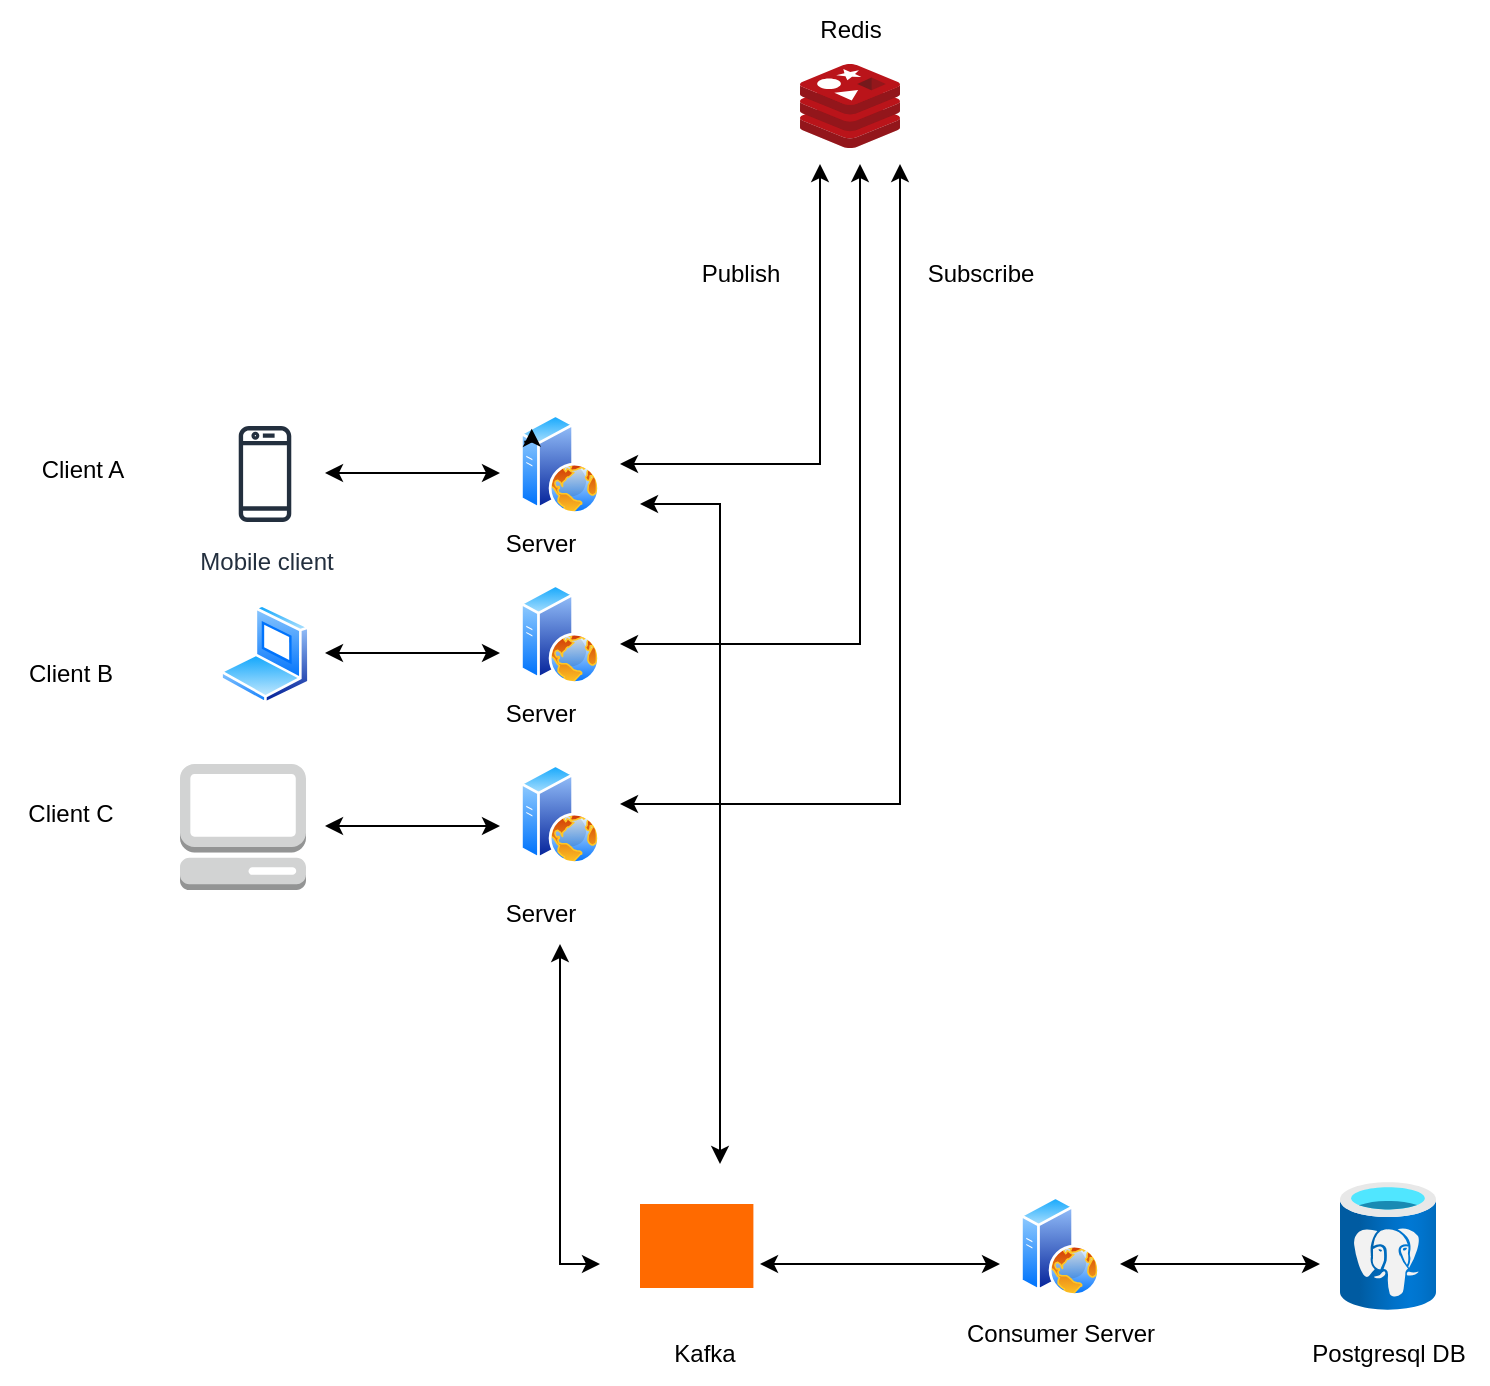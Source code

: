 <mxfile version="26.0.8">
  <diagram name="Page-1" id="YxxaOO76EsQFhn2fxwKj">
    <mxGraphModel dx="1376" dy="790" grid="1" gridSize="10" guides="1" tooltips="1" connect="1" arrows="1" fold="1" page="1" pageScale="1" pageWidth="850" pageHeight="1100" math="0" shadow="0">
      <root>
        <mxCell id="0" />
        <mxCell id="1" parent="0" />
        <mxCell id="2kJRxK8k7VLQBlLropPZ-1" value="" style="image;aspect=fixed;perimeter=ellipsePerimeter;html=1;align=center;shadow=0;dashed=0;spacingTop=3;image=img/lib/active_directory/web_server.svg;" vertex="1" parent="1">
          <mxGeometry x="270" y="225" width="40" height="50" as="geometry" />
        </mxCell>
        <mxCell id="2kJRxK8k7VLQBlLropPZ-2" value="" style="image;aspect=fixed;perimeter=ellipsePerimeter;html=1;align=center;shadow=0;dashed=0;spacingTop=3;image=img/lib/active_directory/web_server.svg;" vertex="1" parent="1">
          <mxGeometry x="270" y="310" width="40" height="50" as="geometry" />
        </mxCell>
        <mxCell id="2kJRxK8k7VLQBlLropPZ-3" value="" style="image;aspect=fixed;perimeter=ellipsePerimeter;html=1;align=center;shadow=0;dashed=0;spacingTop=3;image=img/lib/active_directory/web_server.svg;" vertex="1" parent="1">
          <mxGeometry x="270" y="400" width="40" height="50" as="geometry" />
        </mxCell>
        <mxCell id="2kJRxK8k7VLQBlLropPZ-4" value="Mobile client" style="sketch=0;outlineConnect=0;fontColor=#232F3E;gradientColor=none;strokeColor=#232F3E;fillColor=#ffffff;dashed=0;verticalLabelPosition=bottom;verticalAlign=top;align=center;html=1;fontSize=12;fontStyle=0;aspect=fixed;shape=mxgraph.aws4.resourceIcon;resIcon=mxgraph.aws4.mobile_client;" vertex="1" parent="1">
          <mxGeometry x="112.5" y="225" width="60" height="60" as="geometry" />
        </mxCell>
        <mxCell id="2kJRxK8k7VLQBlLropPZ-5" value="" style="image;aspect=fixed;perimeter=ellipsePerimeter;html=1;align=center;shadow=0;dashed=0;spacingTop=3;image=img/lib/active_directory/laptop_client.svg;" vertex="1" parent="1">
          <mxGeometry x="120" y="320" width="45" height="50" as="geometry" />
        </mxCell>
        <mxCell id="2kJRxK8k7VLQBlLropPZ-6" value="" style="outlineConnect=0;dashed=0;verticalLabelPosition=bottom;verticalAlign=top;align=center;html=1;shape=mxgraph.aws3.management_console;fillColor=#D2D3D3;gradientColor=none;" vertex="1" parent="1">
          <mxGeometry x="100" y="400" width="63" height="63" as="geometry" />
        </mxCell>
        <mxCell id="2kJRxK8k7VLQBlLropPZ-7" value="" style="endArrow=classic;startArrow=classic;html=1;rounded=0;" edge="1" parent="1">
          <mxGeometry width="50" height="50" relative="1" as="geometry">
            <mxPoint x="172.5" y="344.5" as="sourcePoint" />
            <mxPoint x="260" y="344.5" as="targetPoint" />
          </mxGeometry>
        </mxCell>
        <mxCell id="2kJRxK8k7VLQBlLropPZ-8" style="edgeStyle=orthogonalEdgeStyle;rounded=0;orthogonalLoop=1;jettySize=auto;html=1;exitX=0;exitY=0.25;exitDx=0;exitDy=0;entryX=0;entryY=0;entryDx=0;entryDy=0;" edge="1" parent="1" source="2kJRxK8k7VLQBlLropPZ-1" target="2kJRxK8k7VLQBlLropPZ-1">
          <mxGeometry relative="1" as="geometry" />
        </mxCell>
        <mxCell id="2kJRxK8k7VLQBlLropPZ-9" value="" style="endArrow=classic;startArrow=classic;html=1;rounded=0;" edge="1" parent="1">
          <mxGeometry width="50" height="50" relative="1" as="geometry">
            <mxPoint x="172.5" y="254.5" as="sourcePoint" />
            <mxPoint x="260" y="254.5" as="targetPoint" />
          </mxGeometry>
        </mxCell>
        <mxCell id="2kJRxK8k7VLQBlLropPZ-10" value="" style="endArrow=classic;startArrow=classic;html=1;rounded=0;" edge="1" parent="1">
          <mxGeometry width="50" height="50" relative="1" as="geometry">
            <mxPoint x="172.5" y="431" as="sourcePoint" />
            <mxPoint x="260" y="431" as="targetPoint" />
          </mxGeometry>
        </mxCell>
        <mxCell id="2kJRxK8k7VLQBlLropPZ-11" value="" style="image;sketch=0;aspect=fixed;html=1;points=[];align=center;fontSize=12;image=img/lib/mscae/Cache_Redis_Product.svg;" vertex="1" parent="1">
          <mxGeometry x="410" y="50" width="50" height="42" as="geometry" />
        </mxCell>
        <mxCell id="2kJRxK8k7VLQBlLropPZ-13" value="" style="endArrow=classic;startArrow=classic;html=1;rounded=0;" edge="1" parent="1">
          <mxGeometry width="50" height="50" relative="1" as="geometry">
            <mxPoint x="320" y="250" as="sourcePoint" />
            <mxPoint x="420" y="100" as="targetPoint" />
            <Array as="points">
              <mxPoint x="420" y="250" />
            </Array>
          </mxGeometry>
        </mxCell>
        <mxCell id="2kJRxK8k7VLQBlLropPZ-14" value="" style="endArrow=classic;startArrow=classic;html=1;rounded=0;" edge="1" parent="1">
          <mxGeometry width="50" height="50" relative="1" as="geometry">
            <mxPoint x="320" y="340" as="sourcePoint" />
            <mxPoint x="440" y="100" as="targetPoint" />
            <Array as="points">
              <mxPoint x="440" y="340" />
            </Array>
          </mxGeometry>
        </mxCell>
        <mxCell id="2kJRxK8k7VLQBlLropPZ-15" value="" style="endArrow=classic;startArrow=classic;html=1;rounded=0;" edge="1" parent="1">
          <mxGeometry width="50" height="50" relative="1" as="geometry">
            <mxPoint x="320" y="420" as="sourcePoint" />
            <mxPoint x="460" y="100" as="targetPoint" />
            <Array as="points">
              <mxPoint x="460" y="420" />
            </Array>
          </mxGeometry>
        </mxCell>
        <mxCell id="2kJRxK8k7VLQBlLropPZ-16" value="" style="points=[];aspect=fixed;html=1;align=center;shadow=0;dashed=0;fillColor=#FF6A00;strokeColor=none;shape=mxgraph.alibaba_cloud.kafka;" vertex="1" parent="1">
          <mxGeometry x="330" y="620" width="56.7" height="42" as="geometry" />
        </mxCell>
        <mxCell id="2kJRxK8k7VLQBlLropPZ-17" value="&lt;div&gt;Kafka&lt;/div&gt;" style="text;html=1;align=center;verticalAlign=middle;resizable=0;points=[];autosize=1;strokeColor=none;fillColor=none;" vertex="1" parent="1">
          <mxGeometry x="336.7" y="680" width="50" height="30" as="geometry" />
        </mxCell>
        <mxCell id="2kJRxK8k7VLQBlLropPZ-18" value="" style="endArrow=classic;startArrow=classic;html=1;rounded=0;" edge="1" parent="1">
          <mxGeometry width="50" height="50" relative="1" as="geometry">
            <mxPoint x="370" y="600" as="sourcePoint" />
            <mxPoint x="330" y="270" as="targetPoint" />
            <Array as="points">
              <mxPoint x="370" y="270" />
            </Array>
          </mxGeometry>
        </mxCell>
        <mxCell id="2kJRxK8k7VLQBlLropPZ-20" value="" style="endArrow=classic;startArrow=classic;html=1;rounded=0;" edge="1" parent="1">
          <mxGeometry width="50" height="50" relative="1" as="geometry">
            <mxPoint x="310" y="650" as="sourcePoint" />
            <mxPoint x="290" y="490" as="targetPoint" />
            <Array as="points">
              <mxPoint x="290" y="650" />
            </Array>
          </mxGeometry>
        </mxCell>
        <mxCell id="2kJRxK8k7VLQBlLropPZ-21" value="" style="image;aspect=fixed;perimeter=ellipsePerimeter;html=1;align=center;shadow=0;dashed=0;spacingTop=3;image=img/lib/active_directory/web_server.svg;" vertex="1" parent="1">
          <mxGeometry x="520" y="616" width="40" height="50" as="geometry" />
        </mxCell>
        <mxCell id="2kJRxK8k7VLQBlLropPZ-22" value="&lt;div&gt;Consumer Server&lt;/div&gt;" style="text;html=1;align=center;verticalAlign=middle;resizable=0;points=[];autosize=1;strokeColor=none;fillColor=none;" vertex="1" parent="1">
          <mxGeometry x="480" y="670" width="120" height="30" as="geometry" />
        </mxCell>
        <mxCell id="2kJRxK8k7VLQBlLropPZ-23" value="" style="endArrow=classic;startArrow=classic;html=1;rounded=0;" edge="1" parent="1">
          <mxGeometry width="50" height="50" relative="1" as="geometry">
            <mxPoint x="390" y="650" as="sourcePoint" />
            <mxPoint x="510" y="650" as="targetPoint" />
          </mxGeometry>
        </mxCell>
        <mxCell id="2kJRxK8k7VLQBlLropPZ-24" value="" style="image;aspect=fixed;html=1;points=[];align=center;fontSize=12;image=img/lib/azure2/databases/Azure_Database_PostgreSQL_Server.svg;" vertex="1" parent="1">
          <mxGeometry x="680" y="609" width="48" height="64" as="geometry" />
        </mxCell>
        <mxCell id="2kJRxK8k7VLQBlLropPZ-27" value="" style="endArrow=classic;startArrow=classic;html=1;rounded=0;" edge="1" parent="1">
          <mxGeometry width="50" height="50" relative="1" as="geometry">
            <mxPoint x="570" y="650" as="sourcePoint" />
            <mxPoint x="670" y="650" as="targetPoint" />
          </mxGeometry>
        </mxCell>
        <mxCell id="2kJRxK8k7VLQBlLropPZ-30" value="Client A" style="text;html=1;align=center;verticalAlign=middle;resizable=0;points=[];autosize=1;strokeColor=none;fillColor=none;" vertex="1" parent="1">
          <mxGeometry x="16" y="238" width="70" height="30" as="geometry" />
        </mxCell>
        <mxCell id="2kJRxK8k7VLQBlLropPZ-31" value="&lt;div&gt;Client C&lt;/div&gt;" style="text;html=1;align=center;verticalAlign=middle;resizable=0;points=[];autosize=1;strokeColor=none;fillColor=none;" vertex="1" parent="1">
          <mxGeometry x="10" y="410" width="70" height="30" as="geometry" />
        </mxCell>
        <mxCell id="2kJRxK8k7VLQBlLropPZ-32" value="&lt;div&gt;Client B&lt;/div&gt;" style="text;html=1;align=center;verticalAlign=middle;resizable=0;points=[];autosize=1;strokeColor=none;fillColor=none;" vertex="1" parent="1">
          <mxGeometry x="10" y="340" width="70" height="30" as="geometry" />
        </mxCell>
        <mxCell id="2kJRxK8k7VLQBlLropPZ-33" value="&lt;div&gt;Postgresql DB&lt;/div&gt;" style="text;html=1;align=center;verticalAlign=middle;resizable=0;points=[];autosize=1;strokeColor=none;fillColor=none;" vertex="1" parent="1">
          <mxGeometry x="654" y="680" width="100" height="30" as="geometry" />
        </mxCell>
        <mxCell id="2kJRxK8k7VLQBlLropPZ-34" value="Server" style="text;html=1;align=center;verticalAlign=middle;resizable=0;points=[];autosize=1;strokeColor=none;fillColor=none;" vertex="1" parent="1">
          <mxGeometry x="250" y="275" width="60" height="30" as="geometry" />
        </mxCell>
        <mxCell id="2kJRxK8k7VLQBlLropPZ-37" value="Server" style="text;html=1;align=center;verticalAlign=middle;resizable=0;points=[];autosize=1;strokeColor=none;fillColor=none;" vertex="1" parent="1">
          <mxGeometry x="250" y="360" width="60" height="30" as="geometry" />
        </mxCell>
        <mxCell id="2kJRxK8k7VLQBlLropPZ-38" value="Server" style="text;html=1;align=center;verticalAlign=middle;resizable=0;points=[];autosize=1;strokeColor=none;fillColor=none;" vertex="1" parent="1">
          <mxGeometry x="250" y="460" width="60" height="30" as="geometry" />
        </mxCell>
        <mxCell id="2kJRxK8k7VLQBlLropPZ-39" value="Redis" style="text;html=1;align=center;verticalAlign=middle;resizable=0;points=[];autosize=1;strokeColor=none;fillColor=none;" vertex="1" parent="1">
          <mxGeometry x="410" y="18" width="50" height="30" as="geometry" />
        </mxCell>
        <mxCell id="2kJRxK8k7VLQBlLropPZ-40" value="Publish" style="text;html=1;align=center;verticalAlign=middle;resizable=0;points=[];autosize=1;strokeColor=none;fillColor=none;" vertex="1" parent="1">
          <mxGeometry x="350" y="140" width="60" height="30" as="geometry" />
        </mxCell>
        <mxCell id="2kJRxK8k7VLQBlLropPZ-41" value="Subscribe" style="text;html=1;align=center;verticalAlign=middle;resizable=0;points=[];autosize=1;strokeColor=none;fillColor=none;" vertex="1" parent="1">
          <mxGeometry x="460" y="140" width="80" height="30" as="geometry" />
        </mxCell>
      </root>
    </mxGraphModel>
  </diagram>
</mxfile>
